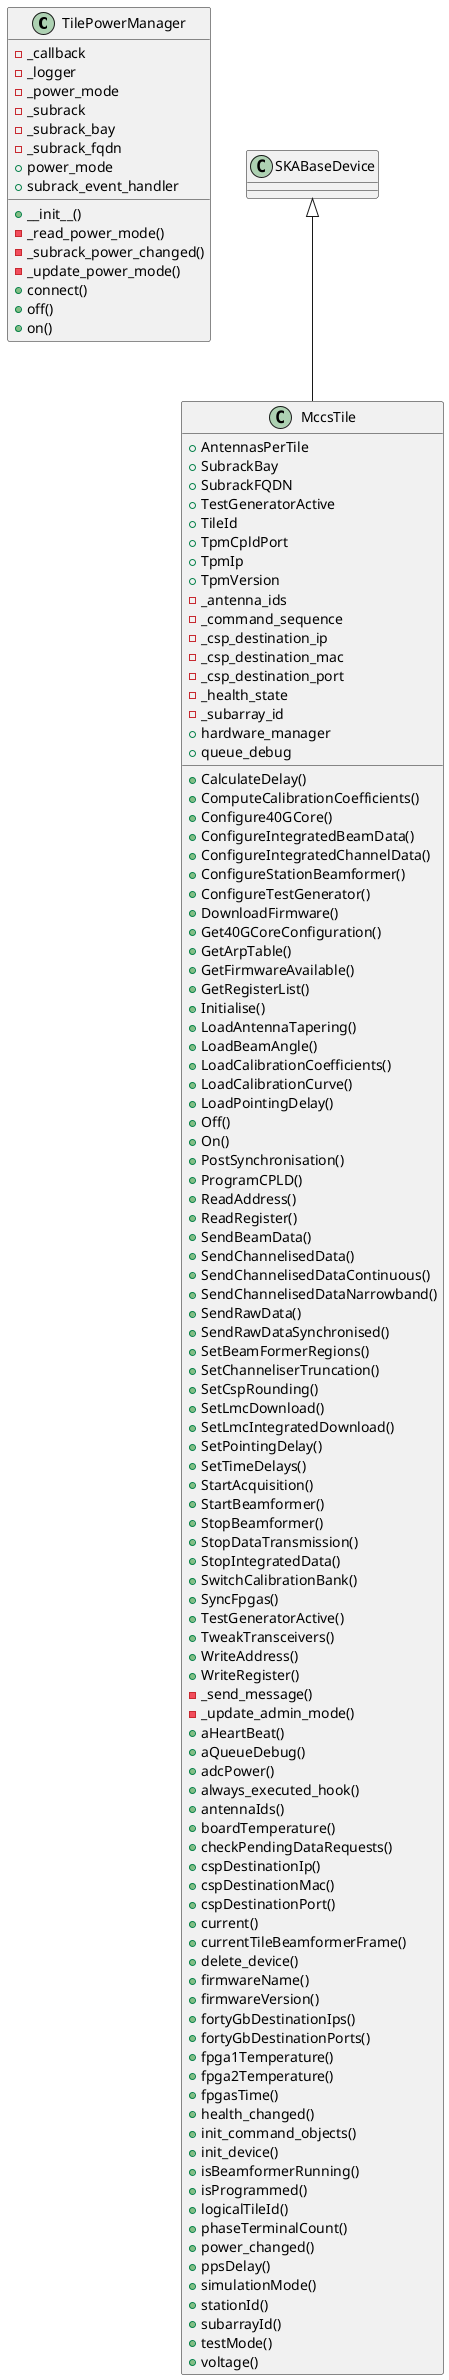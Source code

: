 @startuml

class TilePowerManager {
  -_callback
  -_logger
  -_power_mode
  -_subrack
  -_subrack_bay
  -_subrack_fqdn
  +power_mode
  +subrack_event_handler
  +__init__()
  -_read_power_mode()
  -_subrack_power_changed()
  -_update_power_mode()
  +connect()
  +off()
  +on()
}

class MccsTile {
  +AntennasPerTile
  +SubrackBay
  +SubrackFQDN
  +TestGeneratorActive
  +TileId
  +TpmCpldPort
  +TpmIp
  +TpmVersion
  -_antenna_ids
  -_command_sequence
  -_csp_destination_ip
  -_csp_destination_mac
  -_csp_destination_port
  -_health_state
  -_subarray_id
  +hardware_manager
  +queue_debug
  +CalculateDelay()
  +ComputeCalibrationCoefficients()
  +Configure40GCore()
  +ConfigureIntegratedBeamData()
  +ConfigureIntegratedChannelData()
  +ConfigureStationBeamformer()
  +ConfigureTestGenerator()
  +DownloadFirmware()
  +Get40GCoreConfiguration()
  +GetArpTable()
  +GetFirmwareAvailable()
  +GetRegisterList()
  +Initialise()
  +LoadAntennaTapering()
  +LoadBeamAngle()
  +LoadCalibrationCoefficients()
  +LoadCalibrationCurve()
  +LoadPointingDelay()
  +Off()
  +On()
  +PostSynchronisation()
  +ProgramCPLD()
  +ReadAddress()
  +ReadRegister()
  +SendBeamData()
  +SendChannelisedData()
  +SendChannelisedDataContinuous()
  +SendChannelisedDataNarrowband()
  +SendRawData()
  +SendRawDataSynchronised()
  +SetBeamFormerRegions()
  +SetChanneliserTruncation()
  +SetCspRounding()
  +SetLmcDownload()
  +SetLmcIntegratedDownload()
  +SetPointingDelay()
  +SetTimeDelays()
  +StartAcquisition()
  +StartBeamformer()
  +StopBeamformer()
  +StopDataTransmission()
  +StopIntegratedData()
  +SwitchCalibrationBank()
  +SyncFpgas()
  +TestGeneratorActive()
  +TweakTransceivers()
  +WriteAddress()
  +WriteRegister()
  -_send_message()
  -_update_admin_mode()
  +aHeartBeat()
  +aQueueDebug()
  +adcPower()
  +always_executed_hook()
  +antennaIds()
  +boardTemperature()
  +checkPendingDataRequests()
  +cspDestinationIp()
  +cspDestinationMac()
  +cspDestinationPort()
  +current()
  +currentTileBeamformerFrame()
  +delete_device()
  +firmwareName()
  +firmwareVersion()
  +fortyGbDestinationIps()
  +fortyGbDestinationPorts()
  +fpga1Temperature()
  +fpga2Temperature()
  +fpgasTime()
  +health_changed()
  +init_command_objects()
  +init_device()
  +isBeamformerRunning()
  +isProgrammed()
  +logicalTileId()
  +phaseTerminalCount()
  +power_changed()
  +ppsDelay()
  +simulationMode()
  +stationId()
  +subarrayId()
  +testMode()
  +voltage()
}

class SKABaseDevice {
}

 SKABaseDevice <|-- MccsTile

@enduml

